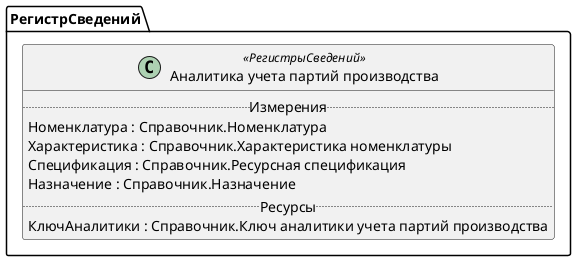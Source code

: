 ﻿@startuml АналитикаУчетаПартийПроизводства
'!include templates.wsd
'..\include templates.wsd
class РегистрСведений.АналитикаУчетаПартийПроизводства as "Аналитика учета партий производства" <<РегистрыСведений>>
{
..Измерения..
Номенклатура : Справочник.Номенклатура
Характеристика : Справочник.Характеристика номенклатуры
Спецификация : Справочник.Ресурсная спецификация
Назначение : Справочник.Назначение
..Ресурсы..
КлючАналитики : Справочник.Ключ аналитики учета партий производства
}
@enduml
